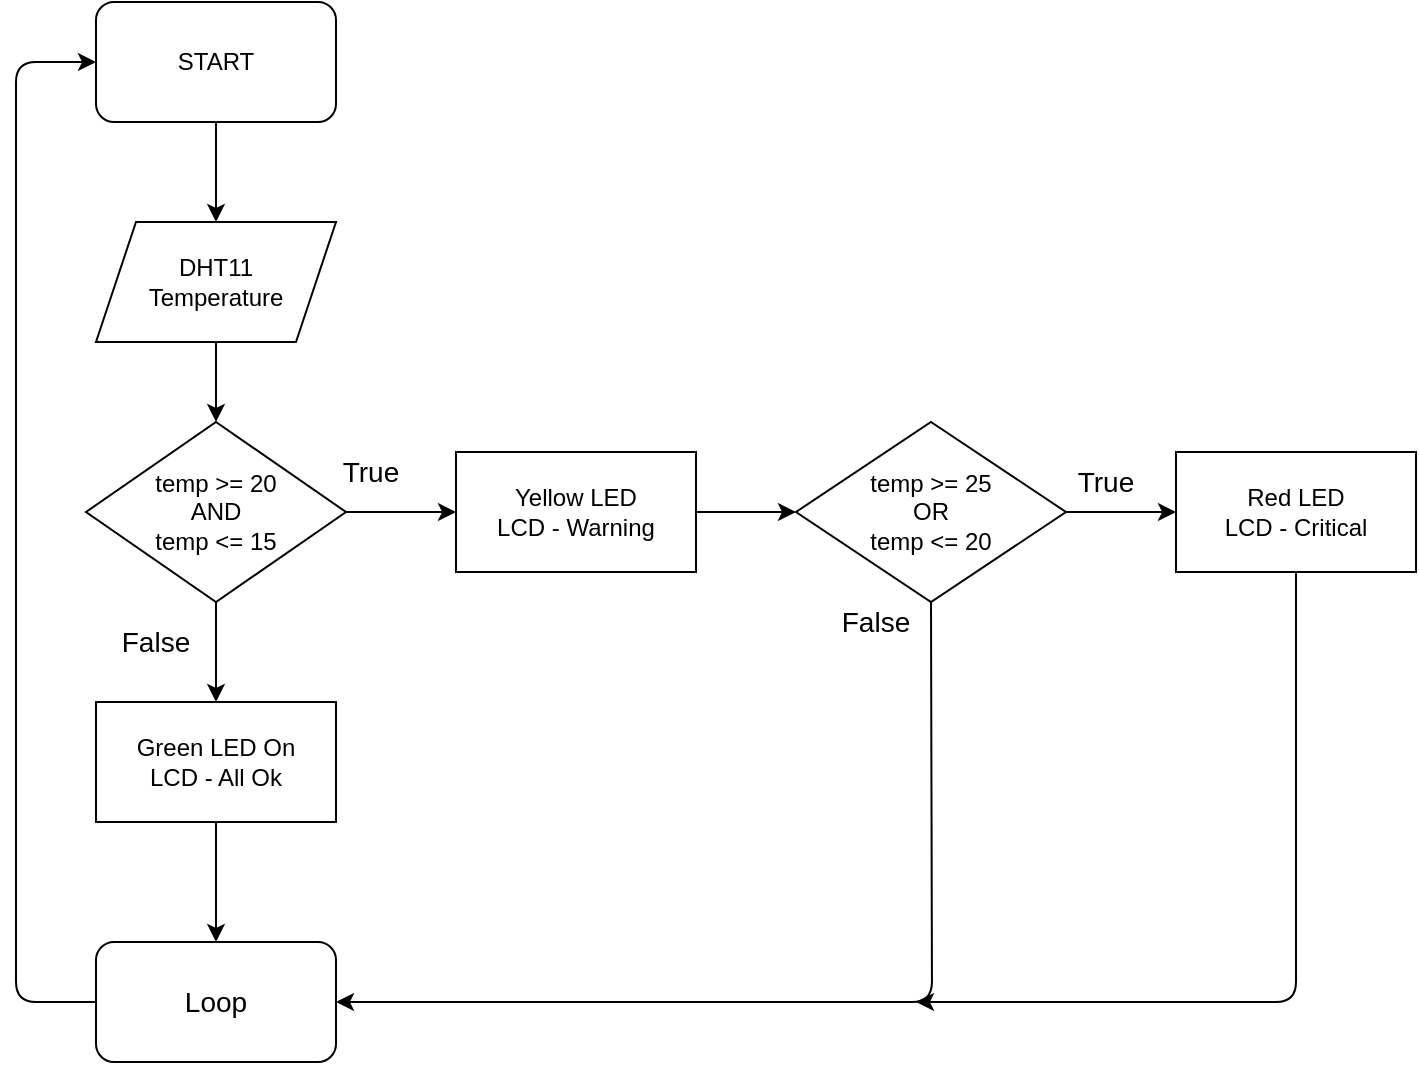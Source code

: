 <mxfile version="13.9.9" type="github">
  <diagram id="GbQ9wabFYI_MaC2_cHQQ" name="Page-1">
    <mxGraphModel dx="1038" dy="580" grid="1" gridSize="10" guides="1" tooltips="1" connect="1" arrows="1" fold="1" page="1" pageScale="1" pageWidth="850" pageHeight="1100" math="0" shadow="0">
      <root>
        <mxCell id="0" />
        <mxCell id="1" parent="0" />
        <mxCell id="NEqc8nKRHtcBdQz_AVIA-1" value="START" style="rounded=1;whiteSpace=wrap;html=1;" parent="1" vertex="1">
          <mxGeometry x="50" width="120" height="60" as="geometry" />
        </mxCell>
        <mxCell id="NEqc8nKRHtcBdQz_AVIA-2" value="DHT11&lt;br&gt;Temperature" style="shape=parallelogram;perimeter=parallelogramPerimeter;whiteSpace=wrap;html=1;fixedSize=1;" parent="1" vertex="1">
          <mxGeometry x="50" y="110" width="120" height="60" as="geometry" />
        </mxCell>
        <mxCell id="NEqc8nKRHtcBdQz_AVIA-3" value="" style="endArrow=classic;html=1;exitX=0.5;exitY=1;exitDx=0;exitDy=0;entryX=0.5;entryY=0;entryDx=0;entryDy=0;" parent="1" source="NEqc8nKRHtcBdQz_AVIA-1" target="NEqc8nKRHtcBdQz_AVIA-2" edge="1">
          <mxGeometry width="50" height="50" relative="1" as="geometry">
            <mxPoint x="400" y="150" as="sourcePoint" />
            <mxPoint x="380" y="110" as="targetPoint" />
          </mxGeometry>
        </mxCell>
        <mxCell id="NEqc8nKRHtcBdQz_AVIA-4" value="temp &amp;gt;= 20&lt;br&gt;AND&lt;br&gt;temp &amp;lt;= 15" style="rhombus;whiteSpace=wrap;html=1;" parent="1" vertex="1">
          <mxGeometry x="45" y="210" width="130" height="90" as="geometry" />
        </mxCell>
        <mxCell id="NEqc8nKRHtcBdQz_AVIA-6" value="" style="endArrow=classic;html=1;exitX=0.5;exitY=1;exitDx=0;exitDy=0;entryX=0.5;entryY=0;entryDx=0;entryDy=0;" parent="1" source="NEqc8nKRHtcBdQz_AVIA-2" target="NEqc8nKRHtcBdQz_AVIA-4" edge="1">
          <mxGeometry width="50" height="50" relative="1" as="geometry">
            <mxPoint x="400" y="310" as="sourcePoint" />
            <mxPoint x="450" y="260" as="targetPoint" />
          </mxGeometry>
        </mxCell>
        <mxCell id="NEqc8nKRHtcBdQz_AVIA-10" value="" style="endArrow=classic;html=1;exitX=0.5;exitY=1;exitDx=0;exitDy=0;entryX=0.5;entryY=0;entryDx=0;entryDy=0;" parent="1" source="NEqc8nKRHtcBdQz_AVIA-4" target="NEqc8nKRHtcBdQz_AVIA-11" edge="1">
          <mxGeometry width="50" height="50" relative="1" as="geometry">
            <mxPoint x="400" y="300" as="sourcePoint" />
            <mxPoint x="380" y="350" as="targetPoint" />
          </mxGeometry>
        </mxCell>
        <mxCell id="NEqc8nKRHtcBdQz_AVIA-11" value="Green LED On&lt;br&gt;LCD - All Ok" style="rounded=0;whiteSpace=wrap;html=1;" parent="1" vertex="1">
          <mxGeometry x="50" y="350" width="120" height="60" as="geometry" />
        </mxCell>
        <mxCell id="NEqc8nKRHtcBdQz_AVIA-12" value="&lt;font style=&quot;font-size: 14px&quot;&gt;True&lt;/font&gt;" style="text;html=1;strokeColor=none;fillColor=none;align=center;verticalAlign=middle;whiteSpace=wrap;rounded=0;" parent="1" vertex="1">
          <mxGeometry x="160" y="220" width="55" height="30" as="geometry" />
        </mxCell>
        <mxCell id="NEqc8nKRHtcBdQz_AVIA-13" value="&lt;font style=&quot;font-size: 14px&quot;&gt;False&lt;/font&gt;" style="text;html=1;strokeColor=none;fillColor=none;align=center;verticalAlign=middle;whiteSpace=wrap;rounded=0;" parent="1" vertex="1">
          <mxGeometry x="60" y="310" width="40" height="20" as="geometry" />
        </mxCell>
        <mxCell id="NEqc8nKRHtcBdQz_AVIA-15" value="Yellow LED&lt;br&gt;LCD - Warning" style="rounded=0;whiteSpace=wrap;html=1;" parent="1" vertex="1">
          <mxGeometry x="230" y="225" width="120" height="60" as="geometry" />
        </mxCell>
        <mxCell id="NEqc8nKRHtcBdQz_AVIA-20" value="&lt;span&gt;temp &amp;gt;= 25&lt;/span&gt;&lt;br&gt;&lt;span&gt;OR&lt;/span&gt;&lt;br&gt;&lt;span&gt;temp &amp;lt;= 20&lt;/span&gt;" style="rhombus;whiteSpace=wrap;html=1;" parent="1" vertex="1">
          <mxGeometry x="400" y="210" width="135" height="90" as="geometry" />
        </mxCell>
        <mxCell id="NEqc8nKRHtcBdQz_AVIA-23" value="Red LED&lt;br&gt;LCD - Critical" style="rounded=0;whiteSpace=wrap;html=1;" parent="1" vertex="1">
          <mxGeometry x="590" y="225" width="120" height="60" as="geometry" />
        </mxCell>
        <mxCell id="NEqc8nKRHtcBdQz_AVIA-25" value="&lt;font style=&quot;font-size: 14px&quot;&gt;Loop&lt;/font&gt;" style="rounded=1;whiteSpace=wrap;html=1;" parent="1" vertex="1">
          <mxGeometry x="50" y="470" width="120" height="60" as="geometry" />
        </mxCell>
        <mxCell id="NEqc8nKRHtcBdQz_AVIA-27" value="" style="endArrow=classic;html=1;entryX=0.5;entryY=0;entryDx=0;entryDy=0;exitX=0.5;exitY=1;exitDx=0;exitDy=0;" parent="1" source="NEqc8nKRHtcBdQz_AVIA-11" target="NEqc8nKRHtcBdQz_AVIA-25" edge="1">
          <mxGeometry width="50" height="50" relative="1" as="geometry">
            <mxPoint x="370" y="430" as="sourcePoint" />
            <mxPoint x="400" y="430" as="targetPoint" />
          </mxGeometry>
        </mxCell>
        <mxCell id="NEqc8nKRHtcBdQz_AVIA-28" value="" style="endArrow=classic;html=1;exitX=0;exitY=0.5;exitDx=0;exitDy=0;entryX=0;entryY=0.5;entryDx=0;entryDy=0;" parent="1" source="NEqc8nKRHtcBdQz_AVIA-25" target="NEqc8nKRHtcBdQz_AVIA-1" edge="1">
          <mxGeometry width="50" height="50" relative="1" as="geometry">
            <mxPoint x="260" y="540" as="sourcePoint" />
            <mxPoint x="200" y="30" as="targetPoint" />
            <Array as="points">
              <mxPoint x="10" y="500" />
              <mxPoint x="10" y="30" />
            </Array>
          </mxGeometry>
        </mxCell>
        <mxCell id="NEqc8nKRHtcBdQz_AVIA-34" value="" style="endArrow=classic;html=1;entryX=0;entryY=0.5;entryDx=0;entryDy=0;" parent="1" source="NEqc8nKRHtcBdQz_AVIA-15" edge="1" target="NEqc8nKRHtcBdQz_AVIA-20">
          <mxGeometry width="50" height="50" relative="1" as="geometry">
            <mxPoint x="500" y="305" as="sourcePoint" />
            <mxPoint x="390" y="255" as="targetPoint" />
          </mxGeometry>
        </mxCell>
        <mxCell id="NEqc8nKRHtcBdQz_AVIA-35" value="" style="endArrow=classic;html=1;exitX=1;exitY=0.5;exitDx=0;exitDy=0;entryX=0;entryY=0.5;entryDx=0;entryDy=0;" parent="1" source="NEqc8nKRHtcBdQz_AVIA-20" target="NEqc8nKRHtcBdQz_AVIA-23" edge="1">
          <mxGeometry width="50" height="50" relative="1" as="geometry">
            <mxPoint x="670" y="300" as="sourcePoint" />
            <mxPoint x="720" y="250" as="targetPoint" />
          </mxGeometry>
        </mxCell>
        <mxCell id="NEqc8nKRHtcBdQz_AVIA-39" value="&lt;font style=&quot;font-size: 14px&quot;&gt;False&lt;/font&gt;" style="text;html=1;strokeColor=none;fillColor=none;align=center;verticalAlign=middle;whiteSpace=wrap;rounded=0;" parent="1" vertex="1">
          <mxGeometry x="420" y="300" width="40" height="20" as="geometry" />
        </mxCell>
        <mxCell id="NEqc8nKRHtcBdQz_AVIA-40" value="" style="endArrow=classic;html=1;exitX=0.5;exitY=1;exitDx=0;exitDy=0;entryX=1;entryY=0.5;entryDx=0;entryDy=0;" parent="1" source="NEqc8nKRHtcBdQz_AVIA-20" target="NEqc8nKRHtcBdQz_AVIA-25" edge="1">
          <mxGeometry width="50" height="50" relative="1" as="geometry">
            <mxPoint x="770" y="330" as="sourcePoint" />
            <mxPoint x="780" y="510" as="targetPoint" />
            <Array as="points">
              <mxPoint x="468" y="500" />
            </Array>
          </mxGeometry>
        </mxCell>
        <mxCell id="NEqc8nKRHtcBdQz_AVIA-41" value="&lt;font style=&quot;font-size: 14px&quot;&gt;True&lt;/font&gt;" style="text;html=1;strokeColor=none;fillColor=none;align=center;verticalAlign=middle;whiteSpace=wrap;rounded=0;" parent="1" vertex="1">
          <mxGeometry x="535" y="230" width="40" height="20" as="geometry" />
        </mxCell>
        <mxCell id="PIveHvH1oYUkCGYTxlvE-4" value="" style="endArrow=classic;html=1;exitX=1;exitY=0.5;exitDx=0;exitDy=0;" edge="1" parent="1" source="NEqc8nKRHtcBdQz_AVIA-4">
          <mxGeometry width="50" height="50" relative="1" as="geometry">
            <mxPoint x="400" y="320" as="sourcePoint" />
            <mxPoint x="230" y="255" as="targetPoint" />
          </mxGeometry>
        </mxCell>
        <mxCell id="PIveHvH1oYUkCGYTxlvE-6" value="" style="endArrow=classic;html=1;exitX=0.5;exitY=1;exitDx=0;exitDy=0;" edge="1" parent="1" source="NEqc8nKRHtcBdQz_AVIA-23">
          <mxGeometry width="50" height="50" relative="1" as="geometry">
            <mxPoint x="460" y="490" as="sourcePoint" />
            <mxPoint x="460" y="500" as="targetPoint" />
            <Array as="points">
              <mxPoint x="650" y="500" />
            </Array>
          </mxGeometry>
        </mxCell>
      </root>
    </mxGraphModel>
  </diagram>
</mxfile>
